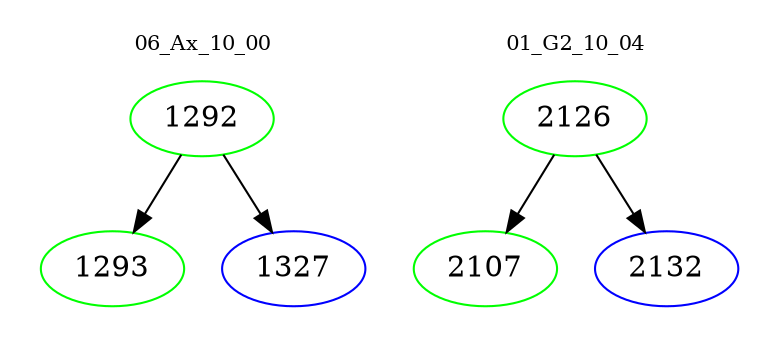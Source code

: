 digraph{
subgraph cluster_0 {
color = white
label = "06_Ax_10_00";
fontsize=10;
T0_1292 [label="1292", color="green"]
T0_1292 -> T0_1293 [color="black"]
T0_1293 [label="1293", color="green"]
T0_1292 -> T0_1327 [color="black"]
T0_1327 [label="1327", color="blue"]
}
subgraph cluster_1 {
color = white
label = "01_G2_10_04";
fontsize=10;
T1_2126 [label="2126", color="green"]
T1_2126 -> T1_2107 [color="black"]
T1_2107 [label="2107", color="green"]
T1_2126 -> T1_2132 [color="black"]
T1_2132 [label="2132", color="blue"]
}
}
